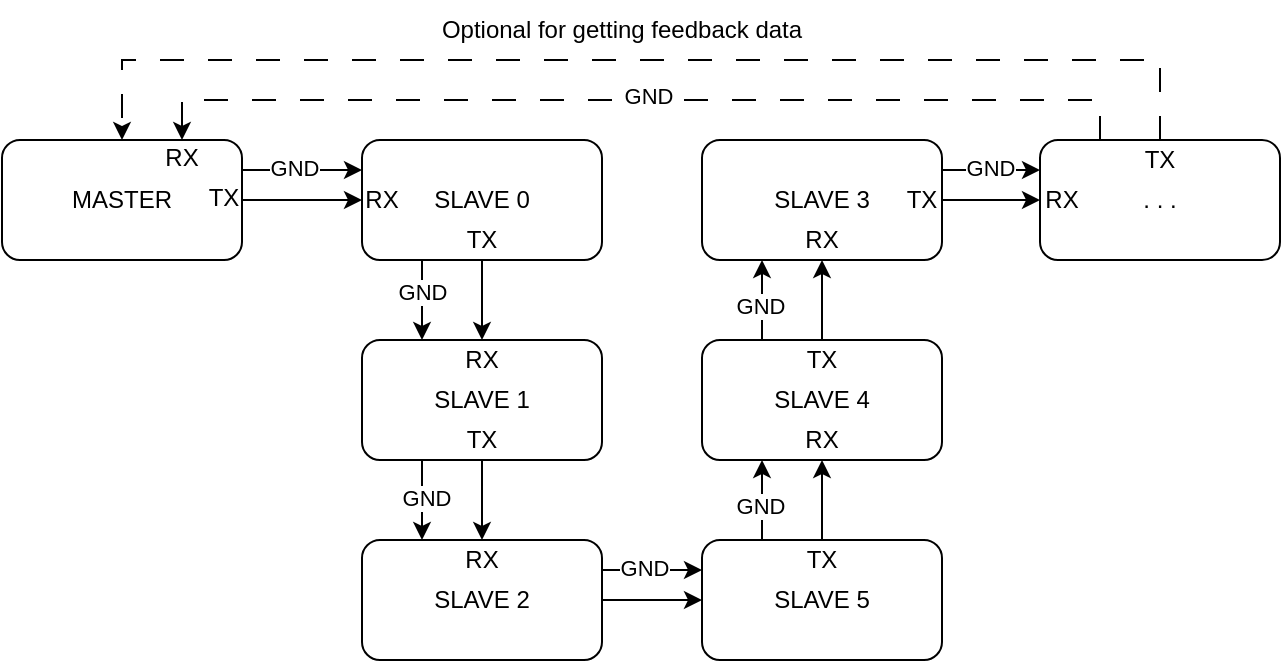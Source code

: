 <mxfile version="22.1.12" type="github">
  <diagram name="Page-1" id="5lDTnenJByPP978K_Q1m">
    <mxGraphModel dx="808" dy="402" grid="1" gridSize="10" guides="1" tooltips="1" connect="1" arrows="1" fold="1" page="1" pageScale="1" pageWidth="850" pageHeight="1100" math="0" shadow="0">
      <root>
        <mxCell id="0" />
        <mxCell id="1" parent="0" />
        <mxCell id="8eui13q-MToBn6_x5iGB-13" style="edgeStyle=orthogonalEdgeStyle;rounded=0;orthogonalLoop=1;jettySize=auto;html=1;exitX=1;exitY=0.25;exitDx=0;exitDy=0;entryX=0;entryY=0.25;entryDx=0;entryDy=0;" edge="1" parent="1" source="8eui13q-MToBn6_x5iGB-1" target="8eui13q-MToBn6_x5iGB-2">
          <mxGeometry relative="1" as="geometry" />
        </mxCell>
        <mxCell id="8eui13q-MToBn6_x5iGB-42" value="GND" style="edgeLabel;html=1;align=center;verticalAlign=middle;resizable=0;points=[];" vertex="1" connectable="0" parent="8eui13q-MToBn6_x5iGB-13">
          <mxGeometry x="-0.128" y="1" relative="1" as="geometry">
            <mxPoint as="offset" />
          </mxGeometry>
        </mxCell>
        <mxCell id="8eui13q-MToBn6_x5iGB-14" style="edgeStyle=orthogonalEdgeStyle;rounded=0;orthogonalLoop=1;jettySize=auto;html=1;exitX=1;exitY=0.5;exitDx=0;exitDy=0;entryX=0;entryY=0.5;entryDx=0;entryDy=0;" edge="1" parent="1" source="8eui13q-MToBn6_x5iGB-1" target="8eui13q-MToBn6_x5iGB-2">
          <mxGeometry relative="1" as="geometry" />
        </mxCell>
        <mxCell id="8eui13q-MToBn6_x5iGB-1" value="MASTER" style="rounded=1;whiteSpace=wrap;html=1;" vertex="1" parent="1">
          <mxGeometry x="30" y="70" width="120" height="60" as="geometry" />
        </mxCell>
        <mxCell id="8eui13q-MToBn6_x5iGB-15" style="edgeStyle=orthogonalEdgeStyle;rounded=0;orthogonalLoop=1;jettySize=auto;html=1;exitX=0.25;exitY=1;exitDx=0;exitDy=0;entryX=0.25;entryY=0;entryDx=0;entryDy=0;" edge="1" parent="1" source="8eui13q-MToBn6_x5iGB-2" target="8eui13q-MToBn6_x5iGB-3">
          <mxGeometry relative="1" as="geometry" />
        </mxCell>
        <mxCell id="8eui13q-MToBn6_x5iGB-33" value="GND" style="edgeLabel;html=1;align=center;verticalAlign=middle;resizable=0;points=[];" vertex="1" connectable="0" parent="8eui13q-MToBn6_x5iGB-15">
          <mxGeometry x="-0.231" relative="1" as="geometry">
            <mxPoint as="offset" />
          </mxGeometry>
        </mxCell>
        <mxCell id="8eui13q-MToBn6_x5iGB-16" style="edgeStyle=orthogonalEdgeStyle;rounded=0;orthogonalLoop=1;jettySize=auto;html=1;exitX=0.5;exitY=1;exitDx=0;exitDy=0;entryX=0.5;entryY=0;entryDx=0;entryDy=0;" edge="1" parent="1" source="8eui13q-MToBn6_x5iGB-2" target="8eui13q-MToBn6_x5iGB-3">
          <mxGeometry relative="1" as="geometry" />
        </mxCell>
        <mxCell id="8eui13q-MToBn6_x5iGB-2" value="SLAVE 0" style="rounded=1;whiteSpace=wrap;html=1;" vertex="1" parent="1">
          <mxGeometry x="210" y="70" width="120" height="60" as="geometry" />
        </mxCell>
        <mxCell id="8eui13q-MToBn6_x5iGB-17" style="edgeStyle=orthogonalEdgeStyle;rounded=0;orthogonalLoop=1;jettySize=auto;html=1;exitX=0.25;exitY=1;exitDx=0;exitDy=0;entryX=0.25;entryY=0;entryDx=0;entryDy=0;" edge="1" parent="1" source="8eui13q-MToBn6_x5iGB-3" target="8eui13q-MToBn6_x5iGB-4">
          <mxGeometry relative="1" as="geometry" />
        </mxCell>
        <mxCell id="8eui13q-MToBn6_x5iGB-35" value="GND" style="edgeLabel;html=1;align=center;verticalAlign=middle;resizable=0;points=[];" vertex="1" connectable="0" parent="8eui13q-MToBn6_x5iGB-17">
          <mxGeometry x="-0.077" y="2" relative="1" as="geometry">
            <mxPoint as="offset" />
          </mxGeometry>
        </mxCell>
        <mxCell id="8eui13q-MToBn6_x5iGB-18" style="edgeStyle=orthogonalEdgeStyle;rounded=0;orthogonalLoop=1;jettySize=auto;html=1;exitX=0.5;exitY=1;exitDx=0;exitDy=0;entryX=0.5;entryY=0;entryDx=0;entryDy=0;" edge="1" parent="1" source="8eui13q-MToBn6_x5iGB-3" target="8eui13q-MToBn6_x5iGB-4">
          <mxGeometry relative="1" as="geometry" />
        </mxCell>
        <mxCell id="8eui13q-MToBn6_x5iGB-3" value="SLAVE 1" style="rounded=1;whiteSpace=wrap;html=1;" vertex="1" parent="1">
          <mxGeometry x="210" y="170" width="120" height="60" as="geometry" />
        </mxCell>
        <mxCell id="8eui13q-MToBn6_x5iGB-19" style="edgeStyle=orthogonalEdgeStyle;rounded=0;orthogonalLoop=1;jettySize=auto;html=1;exitX=1;exitY=0.25;exitDx=0;exitDy=0;entryX=0;entryY=0.25;entryDx=0;entryDy=0;" edge="1" parent="1" source="8eui13q-MToBn6_x5iGB-4" target="8eui13q-MToBn6_x5iGB-8">
          <mxGeometry relative="1" as="geometry" />
        </mxCell>
        <mxCell id="8eui13q-MToBn6_x5iGB-38" value="GND" style="edgeLabel;html=1;align=center;verticalAlign=middle;resizable=0;points=[];" vertex="1" connectable="0" parent="8eui13q-MToBn6_x5iGB-19">
          <mxGeometry x="-0.169" y="1" relative="1" as="geometry">
            <mxPoint as="offset" />
          </mxGeometry>
        </mxCell>
        <mxCell id="8eui13q-MToBn6_x5iGB-20" style="edgeStyle=orthogonalEdgeStyle;rounded=0;orthogonalLoop=1;jettySize=auto;html=1;exitX=1;exitY=0.5;exitDx=0;exitDy=0;entryX=0;entryY=0.5;entryDx=0;entryDy=0;" edge="1" parent="1" source="8eui13q-MToBn6_x5iGB-4" target="8eui13q-MToBn6_x5iGB-8">
          <mxGeometry relative="1" as="geometry" />
        </mxCell>
        <mxCell id="8eui13q-MToBn6_x5iGB-4" value="SLAVE 2" style="rounded=1;whiteSpace=wrap;html=1;" vertex="1" parent="1">
          <mxGeometry x="210" y="270" width="120" height="60" as="geometry" />
        </mxCell>
        <mxCell id="8eui13q-MToBn6_x5iGB-25" style="edgeStyle=orthogonalEdgeStyle;rounded=0;orthogonalLoop=1;jettySize=auto;html=1;exitX=1;exitY=0.25;exitDx=0;exitDy=0;entryX=0;entryY=0.25;entryDx=0;entryDy=0;" edge="1" parent="1" source="8eui13q-MToBn6_x5iGB-6" target="8eui13q-MToBn6_x5iGB-12">
          <mxGeometry relative="1" as="geometry" />
        </mxCell>
        <mxCell id="8eui13q-MToBn6_x5iGB-45" value="GND" style="edgeLabel;html=1;align=center;verticalAlign=middle;resizable=0;points=[];" vertex="1" connectable="0" parent="8eui13q-MToBn6_x5iGB-25">
          <mxGeometry x="-0.038" y="1" relative="1" as="geometry">
            <mxPoint as="offset" />
          </mxGeometry>
        </mxCell>
        <mxCell id="8eui13q-MToBn6_x5iGB-26" style="edgeStyle=orthogonalEdgeStyle;rounded=0;orthogonalLoop=1;jettySize=auto;html=1;exitX=1;exitY=0.5;exitDx=0;exitDy=0;entryX=0;entryY=0.5;entryDx=0;entryDy=0;" edge="1" parent="1" source="8eui13q-MToBn6_x5iGB-6" target="8eui13q-MToBn6_x5iGB-12">
          <mxGeometry relative="1" as="geometry" />
        </mxCell>
        <mxCell id="8eui13q-MToBn6_x5iGB-6" value="SLAVE 3" style="rounded=1;whiteSpace=wrap;html=1;" vertex="1" parent="1">
          <mxGeometry x="380" y="70" width="120" height="60" as="geometry" />
        </mxCell>
        <mxCell id="8eui13q-MToBn6_x5iGB-23" value="" style="edgeStyle=orthogonalEdgeStyle;rounded=0;orthogonalLoop=1;jettySize=auto;html=1;" edge="1" parent="1" source="8eui13q-MToBn6_x5iGB-7" target="8eui13q-MToBn6_x5iGB-6">
          <mxGeometry relative="1" as="geometry" />
        </mxCell>
        <mxCell id="8eui13q-MToBn6_x5iGB-24" style="edgeStyle=orthogonalEdgeStyle;rounded=0;orthogonalLoop=1;jettySize=auto;html=1;exitX=0.25;exitY=0;exitDx=0;exitDy=0;entryX=0.25;entryY=1;entryDx=0;entryDy=0;" edge="1" parent="1" source="8eui13q-MToBn6_x5iGB-7" target="8eui13q-MToBn6_x5iGB-6">
          <mxGeometry relative="1" as="geometry" />
        </mxCell>
        <mxCell id="8eui13q-MToBn6_x5iGB-40" value="GND" style="edgeLabel;html=1;align=center;verticalAlign=middle;resizable=0;points=[];" vertex="1" connectable="0" parent="8eui13q-MToBn6_x5iGB-24">
          <mxGeometry x="-0.154" y="1" relative="1" as="geometry">
            <mxPoint as="offset" />
          </mxGeometry>
        </mxCell>
        <mxCell id="8eui13q-MToBn6_x5iGB-7" value="SLAVE 4" style="rounded=1;whiteSpace=wrap;html=1;" vertex="1" parent="1">
          <mxGeometry x="380" y="170" width="120" height="60" as="geometry" />
        </mxCell>
        <mxCell id="8eui13q-MToBn6_x5iGB-21" style="edgeStyle=orthogonalEdgeStyle;rounded=0;orthogonalLoop=1;jettySize=auto;html=1;exitX=0.25;exitY=0;exitDx=0;exitDy=0;entryX=0.25;entryY=1;entryDx=0;entryDy=0;" edge="1" parent="1" source="8eui13q-MToBn6_x5iGB-8" target="8eui13q-MToBn6_x5iGB-7">
          <mxGeometry relative="1" as="geometry" />
        </mxCell>
        <mxCell id="8eui13q-MToBn6_x5iGB-39" value="GND" style="edgeLabel;html=1;align=center;verticalAlign=middle;resizable=0;points=[];" vertex="1" connectable="0" parent="8eui13q-MToBn6_x5iGB-21">
          <mxGeometry x="-0.154" y="1" relative="1" as="geometry">
            <mxPoint as="offset" />
          </mxGeometry>
        </mxCell>
        <mxCell id="8eui13q-MToBn6_x5iGB-22" style="edgeStyle=orthogonalEdgeStyle;rounded=0;orthogonalLoop=1;jettySize=auto;html=1;exitX=0.5;exitY=0;exitDx=0;exitDy=0;entryX=0.5;entryY=1;entryDx=0;entryDy=0;" edge="1" parent="1" source="8eui13q-MToBn6_x5iGB-8" target="8eui13q-MToBn6_x5iGB-7">
          <mxGeometry relative="1" as="geometry" />
        </mxCell>
        <mxCell id="8eui13q-MToBn6_x5iGB-8" value="SLAVE 5" style="rounded=1;whiteSpace=wrap;html=1;" vertex="1" parent="1">
          <mxGeometry x="380" y="270" width="120" height="60" as="geometry" />
        </mxCell>
        <mxCell id="8eui13q-MToBn6_x5iGB-52" style="edgeStyle=orthogonalEdgeStyle;rounded=0;orthogonalLoop=1;jettySize=auto;html=1;entryX=0.5;entryY=0;entryDx=0;entryDy=0;dashed=1;dashPattern=12 12;" edge="1" parent="1" source="8eui13q-MToBn6_x5iGB-12" target="8eui13q-MToBn6_x5iGB-1">
          <mxGeometry relative="1" as="geometry">
            <Array as="points">
              <mxPoint x="609" y="30" />
              <mxPoint x="90" y="30" />
            </Array>
          </mxGeometry>
        </mxCell>
        <mxCell id="8eui13q-MToBn6_x5iGB-53" style="edgeStyle=orthogonalEdgeStyle;rounded=0;orthogonalLoop=1;jettySize=auto;html=1;exitX=0.25;exitY=0;exitDx=0;exitDy=0;entryX=0.75;entryY=0;entryDx=0;entryDy=0;dashed=1;dashPattern=12 12;" edge="1" parent="1" source="8eui13q-MToBn6_x5iGB-12" target="8eui13q-MToBn6_x5iGB-1">
          <mxGeometry relative="1" as="geometry" />
        </mxCell>
        <mxCell id="8eui13q-MToBn6_x5iGB-54" value="GND" style="edgeLabel;html=1;align=center;verticalAlign=middle;resizable=0;points=[];" vertex="1" connectable="0" parent="8eui13q-MToBn6_x5iGB-53">
          <mxGeometry x="-0.015" y="-2" relative="1" as="geometry">
            <mxPoint as="offset" />
          </mxGeometry>
        </mxCell>
        <mxCell id="8eui13q-MToBn6_x5iGB-12" value=". . ." style="rounded=1;whiteSpace=wrap;html=1;" vertex="1" parent="1">
          <mxGeometry x="549" y="70" width="120" height="60" as="geometry" />
        </mxCell>
        <mxCell id="8eui13q-MToBn6_x5iGB-28" value="TX" style="text;html=1;strokeColor=none;fillColor=none;align=center;verticalAlign=middle;whiteSpace=wrap;rounded=0;" vertex="1" parent="1">
          <mxGeometry x="121" y="89" width="40" height="20" as="geometry" />
        </mxCell>
        <mxCell id="8eui13q-MToBn6_x5iGB-29" value="RX" style="text;html=1;strokeColor=none;fillColor=none;align=center;verticalAlign=middle;whiteSpace=wrap;rounded=0;" vertex="1" parent="1">
          <mxGeometry x="200" y="90" width="40" height="20" as="geometry" />
        </mxCell>
        <mxCell id="8eui13q-MToBn6_x5iGB-30" value="TX" style="text;html=1;strokeColor=none;fillColor=none;align=center;verticalAlign=middle;whiteSpace=wrap;rounded=0;" vertex="1" parent="1">
          <mxGeometry x="250" y="110" width="40" height="20" as="geometry" />
        </mxCell>
        <mxCell id="8eui13q-MToBn6_x5iGB-31" value="RX" style="text;html=1;strokeColor=none;fillColor=none;align=center;verticalAlign=middle;whiteSpace=wrap;rounded=0;" vertex="1" parent="1">
          <mxGeometry x="250" y="170" width="40" height="20" as="geometry" />
        </mxCell>
        <mxCell id="8eui13q-MToBn6_x5iGB-43" value="TX" style="text;html=1;strokeColor=none;fillColor=none;align=center;verticalAlign=middle;whiteSpace=wrap;rounded=0;" vertex="1" parent="1">
          <mxGeometry x="250" y="210" width="40" height="20" as="geometry" />
        </mxCell>
        <mxCell id="8eui13q-MToBn6_x5iGB-44" value="RX" style="text;html=1;strokeColor=none;fillColor=none;align=center;verticalAlign=middle;whiteSpace=wrap;rounded=0;" vertex="1" parent="1">
          <mxGeometry x="250" y="270" width="40" height="20" as="geometry" />
        </mxCell>
        <mxCell id="8eui13q-MToBn6_x5iGB-46" value="TX" style="text;html=1;strokeColor=none;fillColor=none;align=center;verticalAlign=middle;whiteSpace=wrap;rounded=0;" vertex="1" parent="1">
          <mxGeometry x="420" y="270" width="40" height="20" as="geometry" />
        </mxCell>
        <mxCell id="8eui13q-MToBn6_x5iGB-47" value="TX" style="text;html=1;strokeColor=none;fillColor=none;align=center;verticalAlign=middle;whiteSpace=wrap;rounded=0;" vertex="1" parent="1">
          <mxGeometry x="420" y="170" width="40" height="20" as="geometry" />
        </mxCell>
        <mxCell id="8eui13q-MToBn6_x5iGB-48" value="TX" style="text;html=1;strokeColor=none;fillColor=none;align=center;verticalAlign=middle;whiteSpace=wrap;rounded=0;" vertex="1" parent="1">
          <mxGeometry x="470" y="90" width="40" height="20" as="geometry" />
        </mxCell>
        <mxCell id="8eui13q-MToBn6_x5iGB-49" value="RX" style="text;html=1;strokeColor=none;fillColor=none;align=center;verticalAlign=middle;whiteSpace=wrap;rounded=0;" vertex="1" parent="1">
          <mxGeometry x="420" y="210" width="40" height="20" as="geometry" />
        </mxCell>
        <mxCell id="8eui13q-MToBn6_x5iGB-50" value="RX" style="text;html=1;strokeColor=none;fillColor=none;align=center;verticalAlign=middle;whiteSpace=wrap;rounded=0;" vertex="1" parent="1">
          <mxGeometry x="420" y="110" width="40" height="20" as="geometry" />
        </mxCell>
        <mxCell id="8eui13q-MToBn6_x5iGB-51" value="RX" style="text;html=1;strokeColor=none;fillColor=none;align=center;verticalAlign=middle;whiteSpace=wrap;rounded=0;" vertex="1" parent="1">
          <mxGeometry x="540" y="90" width="40" height="20" as="geometry" />
        </mxCell>
        <mxCell id="8eui13q-MToBn6_x5iGB-55" value="TX" style="text;html=1;strokeColor=none;fillColor=none;align=center;verticalAlign=middle;whiteSpace=wrap;rounded=0;" vertex="1" parent="1">
          <mxGeometry x="589" y="70" width="40" height="20" as="geometry" />
        </mxCell>
        <mxCell id="8eui13q-MToBn6_x5iGB-57" value="RX" style="text;html=1;strokeColor=none;fillColor=none;align=center;verticalAlign=middle;whiteSpace=wrap;rounded=0;" vertex="1" parent="1">
          <mxGeometry x="100" y="69" width="40" height="20" as="geometry" />
        </mxCell>
        <mxCell id="8eui13q-MToBn6_x5iGB-58" value="Optional for getting feedback data" style="text;html=1;strokeColor=none;fillColor=none;align=center;verticalAlign=middle;whiteSpace=wrap;rounded=0;" vertex="1" parent="1">
          <mxGeometry x="230" width="220" height="30" as="geometry" />
        </mxCell>
      </root>
    </mxGraphModel>
  </diagram>
</mxfile>
